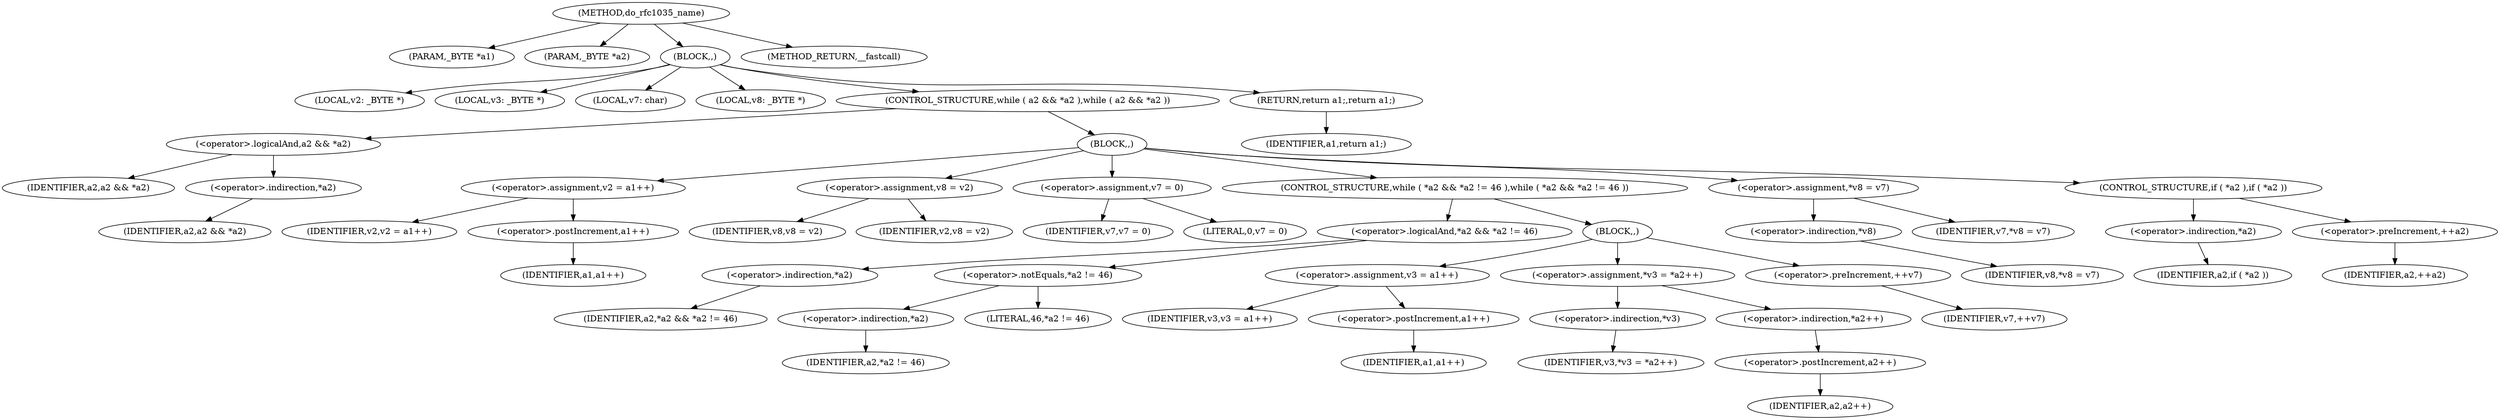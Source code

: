 digraph do_rfc1035_name {  
"1000105" [label = "(METHOD,do_rfc1035_name)" ]
"1000106" [label = "(PARAM,_BYTE *a1)" ]
"1000107" [label = "(PARAM,_BYTE *a2)" ]
"1000108" [label = "(BLOCK,,)" ]
"1000109" [label = "(LOCAL,v2: _BYTE *)" ]
"1000110" [label = "(LOCAL,v3: _BYTE *)" ]
"1000111" [label = "(LOCAL,v7: char)" ]
"1000112" [label = "(LOCAL,v8: _BYTE *)" ]
"1000113" [label = "(CONTROL_STRUCTURE,while ( a2 && *a2 ),while ( a2 && *a2 ))" ]
"1000114" [label = "(<operator>.logicalAnd,a2 && *a2)" ]
"1000115" [label = "(IDENTIFIER,a2,a2 && *a2)" ]
"1000116" [label = "(<operator>.indirection,*a2)" ]
"1000117" [label = "(IDENTIFIER,a2,a2 && *a2)" ]
"1000118" [label = "(BLOCK,,)" ]
"1000119" [label = "(<operator>.assignment,v2 = a1++)" ]
"1000120" [label = "(IDENTIFIER,v2,v2 = a1++)" ]
"1000121" [label = "(<operator>.postIncrement,a1++)" ]
"1000122" [label = "(IDENTIFIER,a1,a1++)" ]
"1000123" [label = "(<operator>.assignment,v8 = v2)" ]
"1000124" [label = "(IDENTIFIER,v8,v8 = v2)" ]
"1000125" [label = "(IDENTIFIER,v2,v8 = v2)" ]
"1000126" [label = "(<operator>.assignment,v7 = 0)" ]
"1000127" [label = "(IDENTIFIER,v7,v7 = 0)" ]
"1000128" [label = "(LITERAL,0,v7 = 0)" ]
"1000129" [label = "(CONTROL_STRUCTURE,while ( *a2 && *a2 != 46 ),while ( *a2 && *a2 != 46 ))" ]
"1000130" [label = "(<operator>.logicalAnd,*a2 && *a2 != 46)" ]
"1000131" [label = "(<operator>.indirection,*a2)" ]
"1000132" [label = "(IDENTIFIER,a2,*a2 && *a2 != 46)" ]
"1000133" [label = "(<operator>.notEquals,*a2 != 46)" ]
"1000134" [label = "(<operator>.indirection,*a2)" ]
"1000135" [label = "(IDENTIFIER,a2,*a2 != 46)" ]
"1000136" [label = "(LITERAL,46,*a2 != 46)" ]
"1000137" [label = "(BLOCK,,)" ]
"1000138" [label = "(<operator>.assignment,v3 = a1++)" ]
"1000139" [label = "(IDENTIFIER,v3,v3 = a1++)" ]
"1000140" [label = "(<operator>.postIncrement,a1++)" ]
"1000141" [label = "(IDENTIFIER,a1,a1++)" ]
"1000142" [label = "(<operator>.assignment,*v3 = *a2++)" ]
"1000143" [label = "(<operator>.indirection,*v3)" ]
"1000144" [label = "(IDENTIFIER,v3,*v3 = *a2++)" ]
"1000145" [label = "(<operator>.indirection,*a2++)" ]
"1000146" [label = "(<operator>.postIncrement,a2++)" ]
"1000147" [label = "(IDENTIFIER,a2,a2++)" ]
"1000148" [label = "(<operator>.preIncrement,++v7)" ]
"1000149" [label = "(IDENTIFIER,v7,++v7)" ]
"1000150" [label = "(<operator>.assignment,*v8 = v7)" ]
"1000151" [label = "(<operator>.indirection,*v8)" ]
"1000152" [label = "(IDENTIFIER,v8,*v8 = v7)" ]
"1000153" [label = "(IDENTIFIER,v7,*v8 = v7)" ]
"1000154" [label = "(CONTROL_STRUCTURE,if ( *a2 ),if ( *a2 ))" ]
"1000155" [label = "(<operator>.indirection,*a2)" ]
"1000156" [label = "(IDENTIFIER,a2,if ( *a2 ))" ]
"1000157" [label = "(<operator>.preIncrement,++a2)" ]
"1000158" [label = "(IDENTIFIER,a2,++a2)" ]
"1000159" [label = "(RETURN,return a1;,return a1;)" ]
"1000160" [label = "(IDENTIFIER,a1,return a1;)" ]
"1000161" [label = "(METHOD_RETURN,__fastcall)" ]
  "1000105" -> "1000106" 
  "1000105" -> "1000107" 
  "1000105" -> "1000108" 
  "1000105" -> "1000161" 
  "1000108" -> "1000109" 
  "1000108" -> "1000110" 
  "1000108" -> "1000111" 
  "1000108" -> "1000112" 
  "1000108" -> "1000113" 
  "1000108" -> "1000159" 
  "1000113" -> "1000114" 
  "1000113" -> "1000118" 
  "1000114" -> "1000115" 
  "1000114" -> "1000116" 
  "1000116" -> "1000117" 
  "1000118" -> "1000119" 
  "1000118" -> "1000123" 
  "1000118" -> "1000126" 
  "1000118" -> "1000129" 
  "1000118" -> "1000150" 
  "1000118" -> "1000154" 
  "1000119" -> "1000120" 
  "1000119" -> "1000121" 
  "1000121" -> "1000122" 
  "1000123" -> "1000124" 
  "1000123" -> "1000125" 
  "1000126" -> "1000127" 
  "1000126" -> "1000128" 
  "1000129" -> "1000130" 
  "1000129" -> "1000137" 
  "1000130" -> "1000131" 
  "1000130" -> "1000133" 
  "1000131" -> "1000132" 
  "1000133" -> "1000134" 
  "1000133" -> "1000136" 
  "1000134" -> "1000135" 
  "1000137" -> "1000138" 
  "1000137" -> "1000142" 
  "1000137" -> "1000148" 
  "1000138" -> "1000139" 
  "1000138" -> "1000140" 
  "1000140" -> "1000141" 
  "1000142" -> "1000143" 
  "1000142" -> "1000145" 
  "1000143" -> "1000144" 
  "1000145" -> "1000146" 
  "1000146" -> "1000147" 
  "1000148" -> "1000149" 
  "1000150" -> "1000151" 
  "1000150" -> "1000153" 
  "1000151" -> "1000152" 
  "1000154" -> "1000155" 
  "1000154" -> "1000157" 
  "1000155" -> "1000156" 
  "1000157" -> "1000158" 
  "1000159" -> "1000160" 
}
